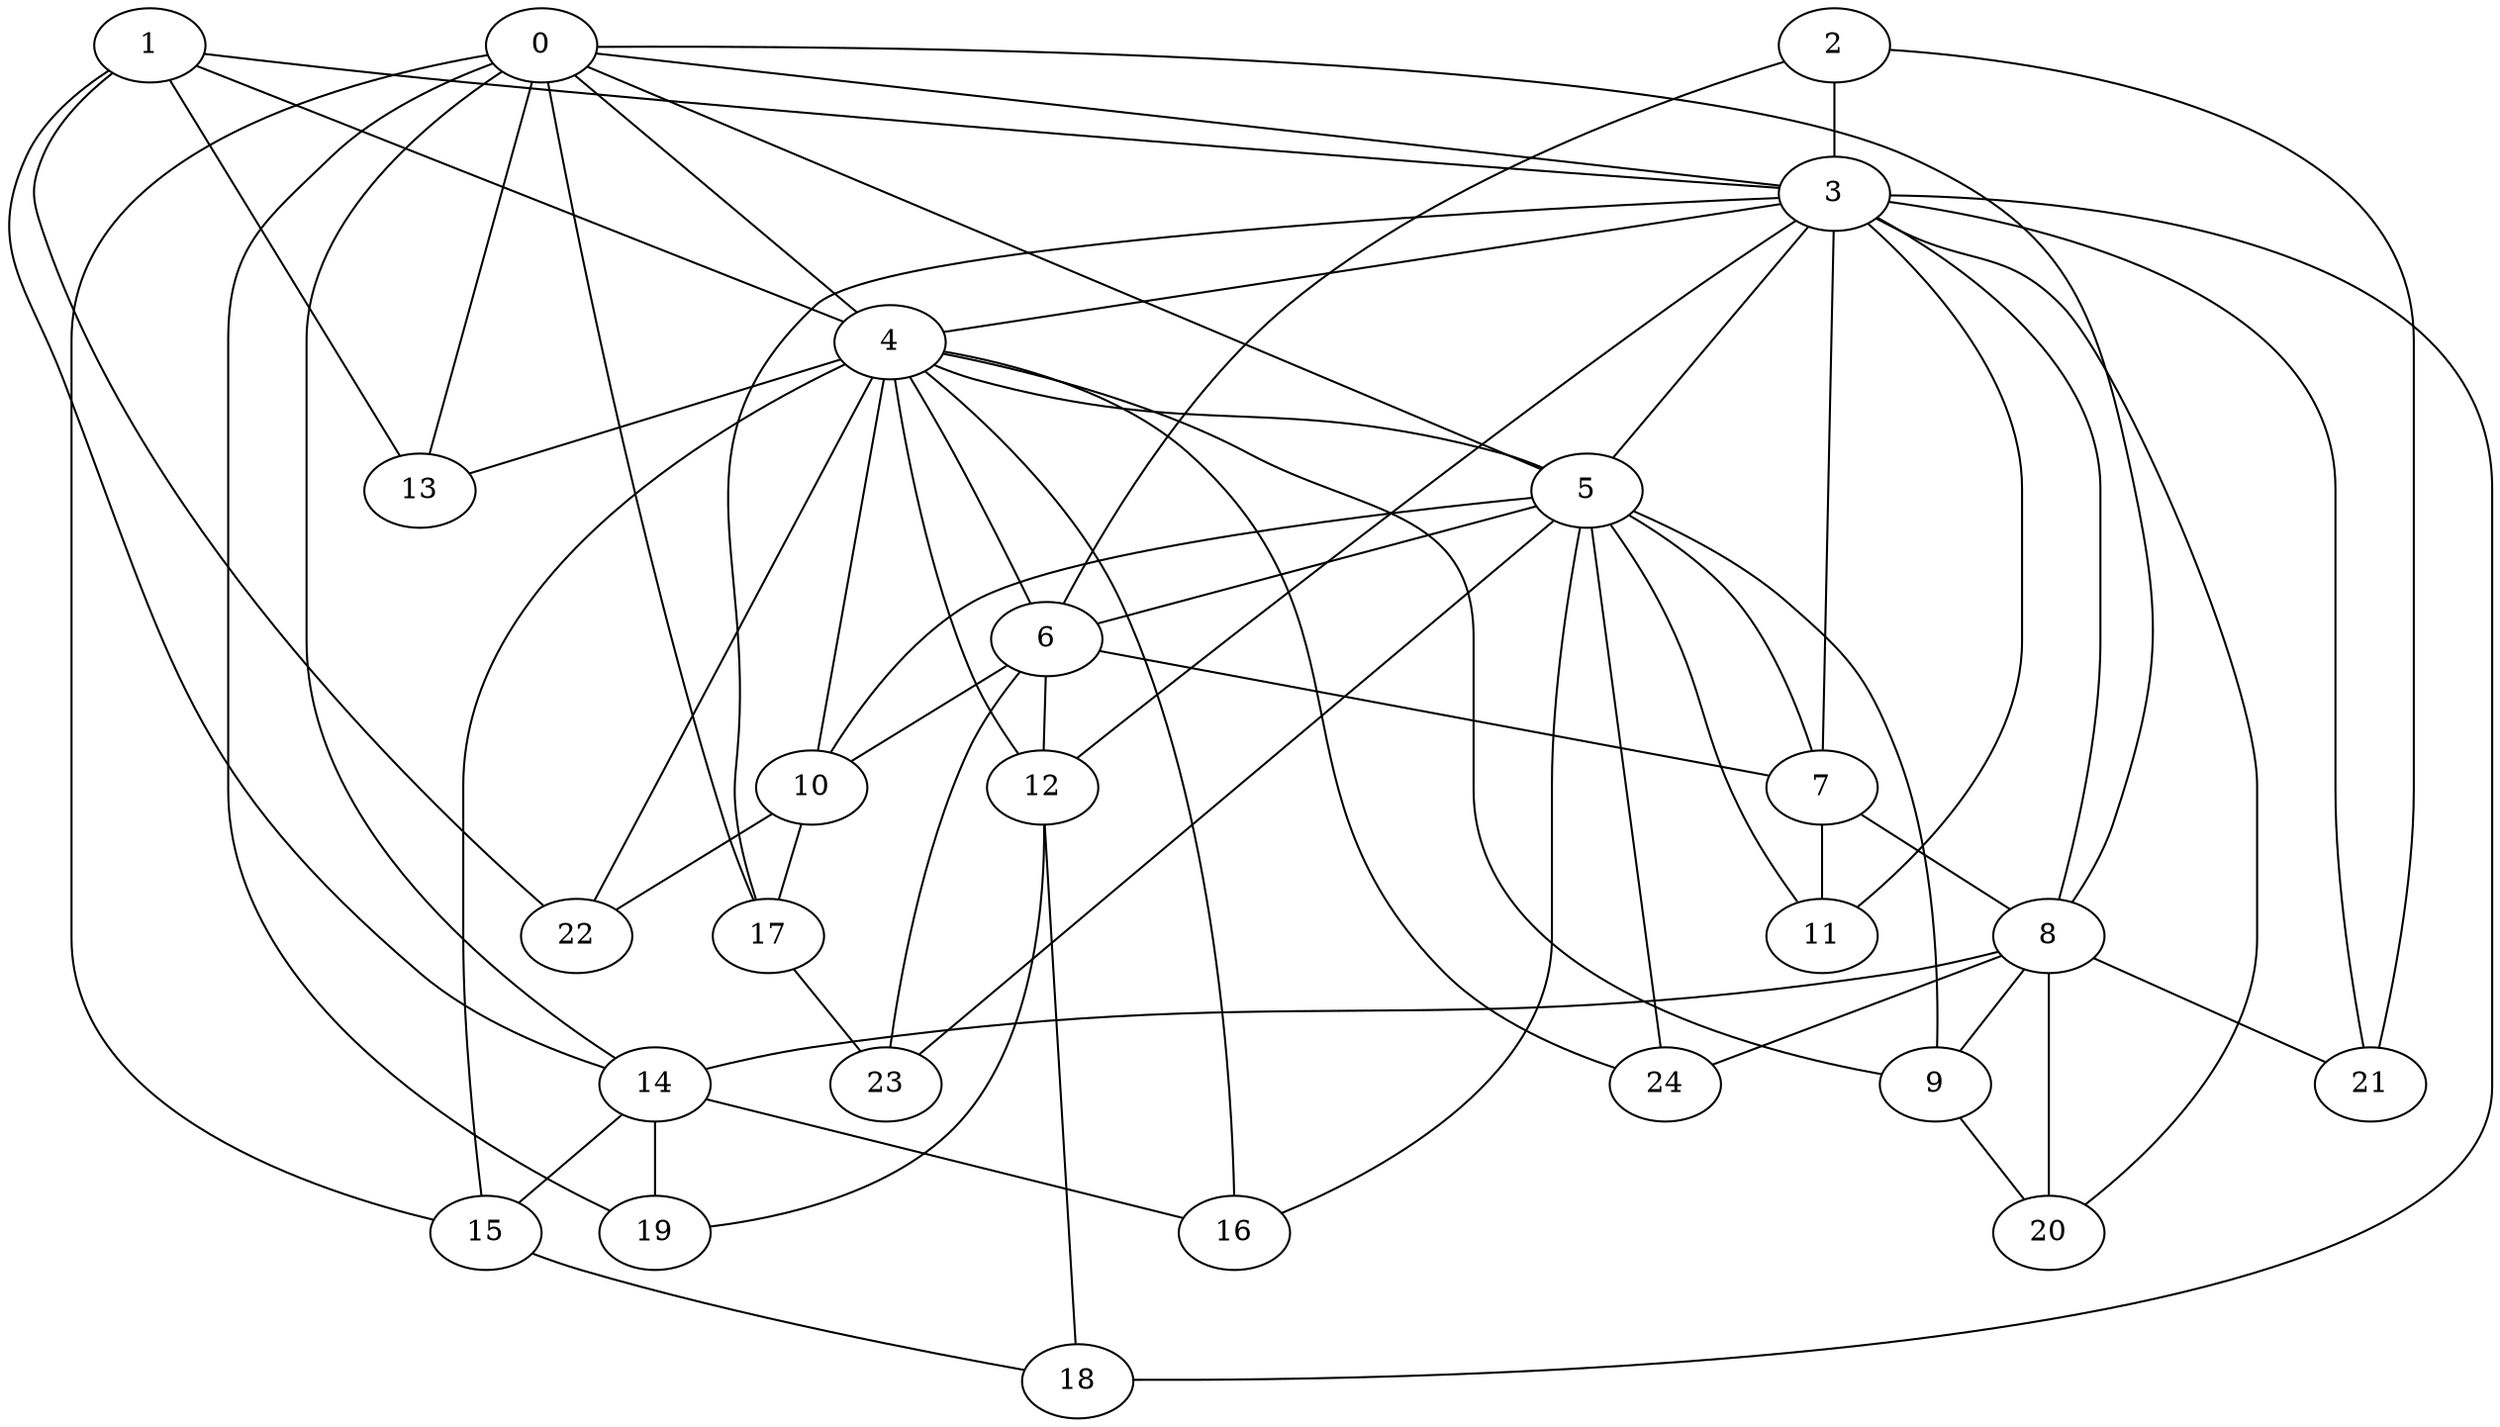 strict graph "barabasi_albert_graph(25,3)" {
0;
1;
2;
3;
4;
5;
6;
7;
8;
9;
10;
11;
12;
13;
14;
15;
16;
17;
18;
19;
20;
21;
22;
23;
24;
0 -- 3  [is_available=True, prob="0.0922733955413"];
0 -- 4  [is_available=True, prob="0.428817334383"];
0 -- 5  [is_available=True, prob="0.81963508723"];
0 -- 8  [is_available=True, prob="0.585900094076"];
0 -- 13  [is_available=True, prob="1.0"];
0 -- 14  [is_available=True, prob="0.044353748762"];
0 -- 15  [is_available=True, prob="1.0"];
0 -- 17  [is_available=True, prob="0.0808313073347"];
0 -- 19  [is_available=True, prob="0.799244170558"];
1 -- 22  [is_available=True, prob="0.131884371347"];
1 -- 3  [is_available=True, prob="0.859465223534"];
1 -- 4  [is_available=True, prob="0.584641928707"];
1 -- 13  [is_available=True, prob="0.0961194414585"];
1 -- 14  [is_available=True, prob="1.0"];
2 -- 3  [is_available=True, prob="0.54220895603"];
2 -- 21  [is_available=True, prob="0.901149890431"];
2 -- 6  [is_available=True, prob="0.851669058923"];
3 -- 4  [is_available=True, prob="0.0782618654533"];
3 -- 5  [is_available=True, prob="1.0"];
3 -- 7  [is_available=True, prob="0.781116849538"];
3 -- 8  [is_available=True, prob="1.0"];
3 -- 11  [is_available=True, prob="0.185550309154"];
3 -- 12  [is_available=True, prob="0.338809441501"];
3 -- 17  [is_available=True, prob="0.306972389495"];
3 -- 18  [is_available=True, prob="0.749026989881"];
3 -- 20  [is_available=True, prob="1.0"];
3 -- 21  [is_available=True, prob="1.0"];
4 -- 5  [is_available=True, prob="0.729986829833"];
4 -- 6  [is_available=True, prob="0.666839613846"];
4 -- 9  [is_available=True, prob="0.812688448654"];
4 -- 10  [is_available=True, prob="0.530801024685"];
4 -- 12  [is_available=True, prob="1.0"];
4 -- 13  [is_available=True, prob="0.73121650304"];
4 -- 15  [is_available=True, prob="0.952091280401"];
4 -- 16  [is_available=True, prob="1.0"];
4 -- 22  [is_available=True, prob="0.0699749509603"];
4 -- 24  [is_available=True, prob="0.532606607203"];
5 -- 6  [is_available=True, prob="0.698346385097"];
5 -- 7  [is_available=True, prob="0.0632475063242"];
5 -- 9  [is_available=True, prob="0.020035839815"];
5 -- 10  [is_available=True, prob="1.0"];
5 -- 11  [is_available=True, prob="0.761466995389"];
5 -- 16  [is_available=True, prob="0.416962040276"];
5 -- 23  [is_available=True, prob="0.684516508949"];
5 -- 24  [is_available=True, prob="0.502518684192"];
6 -- 7  [is_available=True, prob="0.592650717549"];
6 -- 10  [is_available=True, prob="0.29085034034"];
6 -- 12  [is_available=True, prob="0.436045290703"];
6 -- 23  [is_available=True, prob="0.577689688249"];
7 -- 8  [is_available=True, prob="0.124563760242"];
7 -- 11  [is_available=True, prob="0.70431343142"];
8 -- 9  [is_available=True, prob="0.229187020238"];
8 -- 14  [is_available=True, prob="0.707292427196"];
8 -- 20  [is_available=True, prob="0.211986761384"];
8 -- 21  [is_available=True, prob="0.0477773253809"];
8 -- 24  [is_available=True, prob="1.0"];
9 -- 20  [is_available=True, prob="0.115811822026"];
10 -- 17  [is_available=True, prob="0.844119216664"];
10 -- 22  [is_available=True, prob="0.121101596489"];
12 -- 19  [is_available=True, prob="0.878259063276"];
12 -- 18  [is_available=True, prob="0.651001907138"];
14 -- 15  [is_available=True, prob="0.0590667174804"];
14 -- 16  [is_available=True, prob="0.24060645841"];
14 -- 19  [is_available=True, prob="0.0127760996793"];
15 -- 18  [is_available=True, prob="0.512766802679"];
17 -- 23  [is_available=True, prob="0.694669381951"];
}
